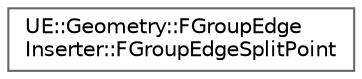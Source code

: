 digraph "Graphical Class Hierarchy"
{
 // INTERACTIVE_SVG=YES
 // LATEX_PDF_SIZE
  bgcolor="transparent";
  edge [fontname=Helvetica,fontsize=10,labelfontname=Helvetica,labelfontsize=10];
  node [fontname=Helvetica,fontsize=10,shape=box,height=0.2,width=0.4];
  rankdir="LR";
  Node0 [id="Node000000",label="UE::Geometry::FGroupEdge\lInserter::FGroupEdgeSplitPoint",height=0.2,width=0.4,color="grey40", fillcolor="white", style="filled",URL="$df/dc7/structUE_1_1Geometry_1_1FGroupEdgeInserter_1_1FGroupEdgeSplitPoint.html",tooltip="Point along a group edge that is used as a start/endpoint for an inserted group edge."];
}
